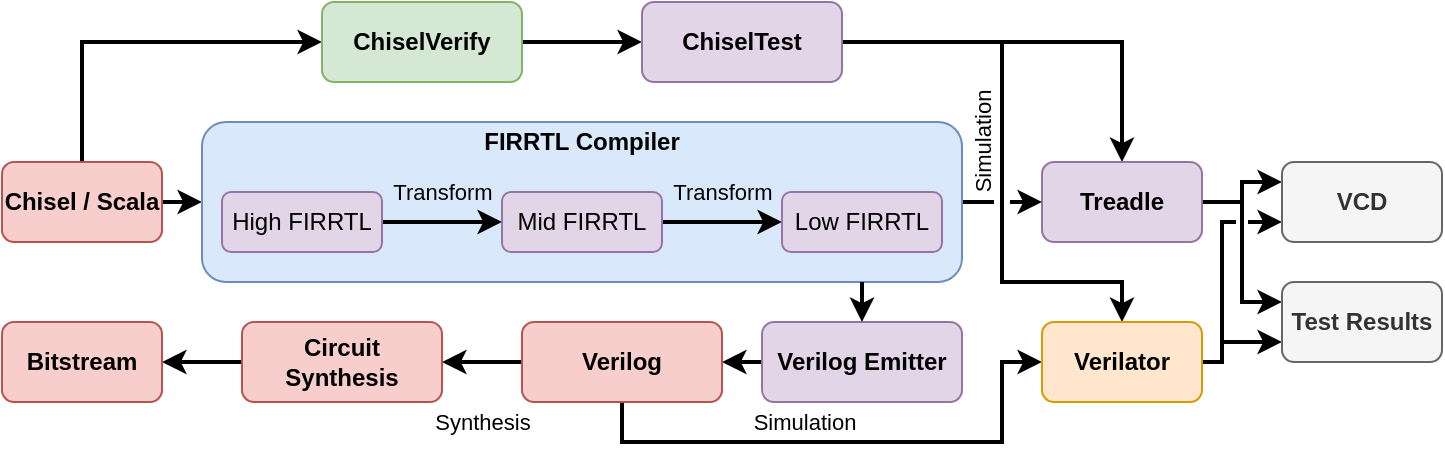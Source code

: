 <mxfile version="17.4.2" type="device"><diagram id="BzNS3ilElo-Cfu8rUI5-" name="Page-1"><mxGraphModel dx="1203" dy="900" grid="1" gridSize="10" guides="1" tooltips="1" connect="1" arrows="1" fold="1" page="1" pageScale="1" pageWidth="827" pageHeight="1169" math="0" shadow="0"><root><mxCell id="0"/><mxCell id="1" parent="0"/><mxCell id="d_8QwRyxISsXqpGKc2X3-22" value="Low FIRRTL" style="rounded=1;whiteSpace=wrap;html=1;fillColor=#e1d5e7;strokeColor=#9673a6;" vertex="1" parent="1"><mxGeometry x="430" y="150" width="80" height="30" as="geometry"/></mxCell><mxCell id="d_8QwRyxISsXqpGKc2X3-11" style="edgeStyle=orthogonalEdgeStyle;rounded=0;orthogonalLoop=1;jettySize=auto;html=1;exitX=1;exitY=0.5;exitDx=0;exitDy=0;entryX=0;entryY=0.5;entryDx=0;entryDy=0;labelBackgroundColor=none;strokeWidth=2;" edge="1" parent="1" source="HUTt1HsUT65NJcxqhgYI-1" target="d_8QwRyxISsXqpGKc2X3-4"><mxGeometry relative="1" as="geometry"/></mxCell><mxCell id="d_8QwRyxISsXqpGKc2X3-37" style="edgeStyle=orthogonalEdgeStyle;rounded=0;jumpStyle=gap;jumpSize=4;orthogonalLoop=1;jettySize=auto;html=1;exitX=0.5;exitY=0;exitDx=0;exitDy=0;entryX=0;entryY=0.5;entryDx=0;entryDy=0;labelBackgroundColor=none;strokeWidth=2;" edge="1" parent="1" source="HUTt1HsUT65NJcxqhgYI-1" target="d_8QwRyxISsXqpGKc2X3-1"><mxGeometry relative="1" as="geometry"/></mxCell><mxCell id="HUTt1HsUT65NJcxqhgYI-1" value="&lt;b&gt;Chisel / Scala&lt;/b&gt;" style="rounded=1;whiteSpace=wrap;html=1;fillColor=#f8cecc;strokeColor=#b85450;" parent="1" vertex="1"><mxGeometry x="40" y="120" width="80" height="40" as="geometry"/></mxCell><mxCell id="d_8QwRyxISsXqpGKc2X3-38" style="edgeStyle=orthogonalEdgeStyle;rounded=0;jumpStyle=gap;jumpSize=4;orthogonalLoop=1;jettySize=auto;html=1;exitX=1;exitY=0.5;exitDx=0;exitDy=0;entryX=0;entryY=0.5;entryDx=0;entryDy=0;labelBackgroundColor=none;strokeWidth=2;" edge="1" parent="1" source="d_8QwRyxISsXqpGKc2X3-1" target="d_8QwRyxISsXqpGKc2X3-2"><mxGeometry relative="1" as="geometry"/></mxCell><mxCell id="d_8QwRyxISsXqpGKc2X3-1" value="&lt;b&gt;ChiselVerify&lt;/b&gt;" style="rounded=1;whiteSpace=wrap;html=1;fillColor=#d5e8d4;strokeColor=#82b366;" vertex="1" parent="1"><mxGeometry x="200" y="40" width="100" height="40" as="geometry"/></mxCell><mxCell id="d_8QwRyxISsXqpGKc2X3-39" style="edgeStyle=orthogonalEdgeStyle;rounded=0;jumpStyle=gap;jumpSize=4;orthogonalLoop=1;jettySize=auto;html=1;exitX=1;exitY=0.5;exitDx=0;exitDy=0;entryX=0.5;entryY=0;entryDx=0;entryDy=0;labelBackgroundColor=none;strokeWidth=2;" edge="1" parent="1" source="d_8QwRyxISsXqpGKc2X3-2" target="d_8QwRyxISsXqpGKc2X3-3"><mxGeometry relative="1" as="geometry"/></mxCell><mxCell id="d_8QwRyxISsXqpGKc2X3-40" style="edgeStyle=orthogonalEdgeStyle;rounded=0;jumpStyle=gap;jumpSize=4;orthogonalLoop=1;jettySize=auto;html=1;exitX=1;exitY=0.5;exitDx=0;exitDy=0;entryX=0.5;entryY=0;entryDx=0;entryDy=0;labelBackgroundColor=none;strokeWidth=2;" edge="1" parent="1" source="d_8QwRyxISsXqpGKc2X3-2" target="d_8QwRyxISsXqpGKc2X3-18"><mxGeometry relative="1" as="geometry"><Array as="points"><mxPoint x="540" y="60"/><mxPoint x="540" y="180"/><mxPoint x="600" y="180"/></Array></mxGeometry></mxCell><mxCell id="d_8QwRyxISsXqpGKc2X3-2" value="&lt;b&gt;ChiselTest&lt;/b&gt;" style="rounded=1;whiteSpace=wrap;html=1;fillColor=#e1d5e7;strokeColor=#9673a6;" vertex="1" parent="1"><mxGeometry x="360" y="40" width="100" height="40" as="geometry"/></mxCell><mxCell id="d_8QwRyxISsXqpGKc2X3-26" style="edgeStyle=orthogonalEdgeStyle;rounded=0;orthogonalLoop=1;jettySize=auto;html=1;exitX=1;exitY=0.5;exitDx=0;exitDy=0;entryX=0;entryY=0.25;entryDx=0;entryDy=0;labelBackgroundColor=none;strokeWidth=2;" edge="1" parent="1" source="d_8QwRyxISsXqpGKc2X3-3" target="d_8QwRyxISsXqpGKc2X3-24"><mxGeometry relative="1" as="geometry"/></mxCell><mxCell id="d_8QwRyxISsXqpGKc2X3-28" style="edgeStyle=orthogonalEdgeStyle;rounded=0;orthogonalLoop=1;jettySize=auto;html=1;exitX=1;exitY=0.5;exitDx=0;exitDy=0;entryX=0;entryY=0.25;entryDx=0;entryDy=0;labelBackgroundColor=none;strokeWidth=2;jumpStyle=gap;" edge="1" parent="1" source="d_8QwRyxISsXqpGKc2X3-3" target="d_8QwRyxISsXqpGKc2X3-25"><mxGeometry relative="1" as="geometry"/></mxCell><mxCell id="d_8QwRyxISsXqpGKc2X3-3" value="&lt;b&gt;Treadle&lt;/b&gt;" style="rounded=1;whiteSpace=wrap;html=1;fillColor=#e1d5e7;strokeColor=#9673a6;" vertex="1" parent="1"><mxGeometry x="560" y="120" width="80" height="40" as="geometry"/></mxCell><mxCell id="d_8QwRyxISsXqpGKc2X3-14" style="edgeStyle=orthogonalEdgeStyle;rounded=0;orthogonalLoop=1;jettySize=auto;html=1;exitX=1;exitY=0.5;exitDx=0;exitDy=0;entryX=0;entryY=0.5;entryDx=0;entryDy=0;labelBackgroundColor=none;strokeWidth=2;jumpStyle=gap;" edge="1" parent="1" source="d_8QwRyxISsXqpGKc2X3-4" target="d_8QwRyxISsXqpGKc2X3-3"><mxGeometry relative="1" as="geometry"><mxPoint x="520" y="170" as="sourcePoint"/></mxGeometry></mxCell><mxCell id="d_8QwRyxISsXqpGKc2X3-36" value="Simulation" style="edgeLabel;html=1;align=center;verticalAlign=middle;resizable=0;points=[];labelBackgroundColor=default;rotation=-90;" vertex="1" connectable="0" parent="d_8QwRyxISsXqpGKc2X3-14"><mxGeometry x="-0.248" relative="1" as="geometry"><mxPoint x="-5" y="-30" as="offset"/></mxGeometry></mxCell><mxCell id="d_8QwRyxISsXqpGKc2X3-4" value="" style="rounded=1;whiteSpace=wrap;html=1;fillColor=#dae8fc;strokeColor=#6c8ebf;" vertex="1" parent="1"><mxGeometry x="140" y="100" width="380" height="80" as="geometry"/></mxCell><mxCell id="d_8QwRyxISsXqpGKc2X3-5" value="&lt;span style=&quot;&quot;&gt;Transform&lt;/span&gt;" style="edgeStyle=orthogonalEdgeStyle;rounded=0;orthogonalLoop=1;jettySize=auto;html=1;exitX=1;exitY=0.5;exitDx=0;exitDy=0;entryX=0;entryY=0.5;entryDx=0;entryDy=0;strokeWidth=2;labelBackgroundColor=none;" edge="1" parent="1" source="d_8QwRyxISsXqpGKc2X3-6" target="d_8QwRyxISsXqpGKc2X3-8"><mxGeometry y="15" relative="1" as="geometry"><mxPoint as="offset"/></mxGeometry></mxCell><mxCell id="d_8QwRyxISsXqpGKc2X3-6" value="High FIRRTL" style="rounded=1;whiteSpace=wrap;html=1;fillColor=#e1d5e7;strokeColor=#9673a6;" vertex="1" parent="1"><mxGeometry x="150" y="135" width="80" height="30" as="geometry"/></mxCell><mxCell id="d_8QwRyxISsXqpGKc2X3-7" value="&lt;span style=&quot;&quot;&gt;Transform&lt;/span&gt;" style="edgeStyle=orthogonalEdgeStyle;rounded=0;orthogonalLoop=1;jettySize=auto;html=1;exitX=1;exitY=0.5;exitDx=0;exitDy=0;entryX=0;entryY=0.5;entryDx=0;entryDy=0;strokeWidth=2;labelBackgroundColor=none;" edge="1" parent="1" source="d_8QwRyxISsXqpGKc2X3-8" target="d_8QwRyxISsXqpGKc2X3-9"><mxGeometry y="15" relative="1" as="geometry"><mxPoint as="offset"/></mxGeometry></mxCell><mxCell id="d_8QwRyxISsXqpGKc2X3-8" value="Mid FIRRTL" style="rounded=1;whiteSpace=wrap;html=1;fillColor=#e1d5e7;strokeColor=#9673a6;" vertex="1" parent="1"><mxGeometry x="290" y="135" width="80" height="30" as="geometry"/></mxCell><mxCell id="d_8QwRyxISsXqpGKc2X3-9" value="Low FIRRTL" style="rounded=1;whiteSpace=wrap;html=1;fillColor=#e1d5e7;strokeColor=#9673a6;" vertex="1" parent="1"><mxGeometry x="430" y="135" width="80" height="30" as="geometry"/></mxCell><mxCell id="d_8QwRyxISsXqpGKc2X3-10" value="&lt;b&gt;FIRRTL Compiler&lt;/b&gt;" style="text;html=1;strokeColor=none;fillColor=none;align=center;verticalAlign=middle;whiteSpace=wrap;rounded=0;" vertex="1" parent="1"><mxGeometry x="270" y="100" width="120" height="20" as="geometry"/></mxCell><mxCell id="d_8QwRyxISsXqpGKc2X3-17" style="edgeStyle=orthogonalEdgeStyle;rounded=0;orthogonalLoop=1;jettySize=auto;html=1;exitX=0;exitY=0.5;exitDx=0;exitDy=0;entryX=1;entryY=0.5;entryDx=0;entryDy=0;labelBackgroundColor=none;strokeWidth=2;" edge="1" parent="1" source="d_8QwRyxISsXqpGKc2X3-12" target="d_8QwRyxISsXqpGKc2X3-13"><mxGeometry relative="1" as="geometry"/></mxCell><mxCell id="d_8QwRyxISsXqpGKc2X3-12" value="&lt;b&gt;Verilog Emitter&lt;/b&gt;" style="rounded=1;whiteSpace=wrap;html=1;fillColor=#e1d5e7;strokeColor=#9673a6;" vertex="1" parent="1"><mxGeometry x="420" y="200" width="100" height="40" as="geometry"/></mxCell><mxCell id="d_8QwRyxISsXqpGKc2X3-20" style="edgeStyle=orthogonalEdgeStyle;rounded=0;orthogonalLoop=1;jettySize=auto;html=1;exitX=0.5;exitY=1;exitDx=0;exitDy=0;entryX=0;entryY=0.5;entryDx=0;entryDy=0;labelBackgroundColor=none;strokeWidth=2;" edge="1" parent="1" source="d_8QwRyxISsXqpGKc2X3-13" target="d_8QwRyxISsXqpGKc2X3-18"><mxGeometry relative="1" as="geometry"><Array as="points"><mxPoint x="360" y="260"/><mxPoint x="540" y="260"/><mxPoint x="540" y="200"/></Array></mxGeometry></mxCell><mxCell id="d_8QwRyxISsXqpGKc2X3-35" value="Simulation" style="edgeLabel;html=1;align=center;verticalAlign=middle;resizable=0;points=[];labelBackgroundColor=default;" vertex="1" connectable="0" parent="d_8QwRyxISsXqpGKc2X3-20"><mxGeometry x="-0.19" relative="1" as="geometry"><mxPoint x="1" y="-10" as="offset"/></mxGeometry></mxCell><mxCell id="d_8QwRyxISsXqpGKc2X3-31" style="edgeStyle=orthogonalEdgeStyle;rounded=0;jumpStyle=gap;jumpSize=4;orthogonalLoop=1;jettySize=auto;html=1;exitX=0;exitY=0.5;exitDx=0;exitDy=0;entryX=1;entryY=0.5;entryDx=0;entryDy=0;labelBackgroundColor=none;strokeWidth=2;" edge="1" parent="1" source="d_8QwRyxISsXqpGKc2X3-13" target="d_8QwRyxISsXqpGKc2X3-30"><mxGeometry relative="1" as="geometry"/></mxCell><mxCell id="d_8QwRyxISsXqpGKc2X3-34" value="Synthesis" style="edgeLabel;html=1;align=center;verticalAlign=middle;resizable=0;points=[];" vertex="1" connectable="0" parent="d_8QwRyxISsXqpGKc2X3-31"><mxGeometry x="-0.288" relative="1" as="geometry"><mxPoint x="-6" y="30" as="offset"/></mxGeometry></mxCell><mxCell id="d_8QwRyxISsXqpGKc2X3-13" value="&lt;b&gt;Verilog&lt;/b&gt;" style="rounded=1;whiteSpace=wrap;html=1;fillColor=#f8cecc;strokeColor=#b85450;" vertex="1" parent="1"><mxGeometry x="300" y="200" width="100" height="40" as="geometry"/></mxCell><mxCell id="d_8QwRyxISsXqpGKc2X3-27" style="edgeStyle=orthogonalEdgeStyle;rounded=0;orthogonalLoop=1;jettySize=auto;html=1;exitX=1;exitY=0.5;exitDx=0;exitDy=0;entryX=0;entryY=0.75;entryDx=0;entryDy=0;labelBackgroundColor=none;strokeWidth=2;" edge="1" parent="1" source="d_8QwRyxISsXqpGKc2X3-18" target="d_8QwRyxISsXqpGKc2X3-25"><mxGeometry relative="1" as="geometry"><Array as="points"><mxPoint x="650" y="220"/><mxPoint x="650" y="210"/></Array></mxGeometry></mxCell><mxCell id="d_8QwRyxISsXqpGKc2X3-29" style="edgeStyle=orthogonalEdgeStyle;rounded=0;orthogonalLoop=1;jettySize=auto;html=1;exitX=1;exitY=0.5;exitDx=0;exitDy=0;entryX=0;entryY=0.75;entryDx=0;entryDy=0;labelBackgroundColor=none;strokeWidth=2;jumpStyle=gap;jumpSize=4;" edge="1" parent="1" source="d_8QwRyxISsXqpGKc2X3-18" target="d_8QwRyxISsXqpGKc2X3-24"><mxGeometry relative="1" as="geometry"><Array as="points"><mxPoint x="650" y="220"/><mxPoint x="650" y="150"/></Array></mxGeometry></mxCell><mxCell id="d_8QwRyxISsXqpGKc2X3-18" value="&lt;b&gt;Verilator&lt;/b&gt;" style="rounded=1;whiteSpace=wrap;html=1;fillColor=#ffe6cc;strokeColor=#d79b00;" vertex="1" parent="1"><mxGeometry x="560" y="200" width="80" height="40" as="geometry"/></mxCell><mxCell id="d_8QwRyxISsXqpGKc2X3-23" style="edgeStyle=orthogonalEdgeStyle;rounded=0;orthogonalLoop=1;jettySize=auto;html=1;exitX=0.5;exitY=1;exitDx=0;exitDy=0;entryX=0.5;entryY=0;entryDx=0;entryDy=0;labelBackgroundColor=none;strokeWidth=2;" edge="1" parent="1" source="d_8QwRyxISsXqpGKc2X3-22" target="d_8QwRyxISsXqpGKc2X3-12"><mxGeometry relative="1" as="geometry"/></mxCell><mxCell id="d_8QwRyxISsXqpGKc2X3-24" value="&lt;b&gt;VCD&lt;/b&gt;" style="rounded=1;whiteSpace=wrap;html=1;fillColor=#f5f5f5;strokeColor=#666666;fontColor=#333333;" vertex="1" parent="1"><mxGeometry x="680" y="120" width="80" height="40" as="geometry"/></mxCell><mxCell id="d_8QwRyxISsXqpGKc2X3-25" value="&lt;b&gt;Test Results&lt;/b&gt;" style="rounded=1;whiteSpace=wrap;html=1;fillColor=#f5f5f5;strokeColor=#666666;fontColor=#333333;" vertex="1" parent="1"><mxGeometry x="680" y="180" width="80" height="40" as="geometry"/></mxCell><mxCell id="d_8QwRyxISsXqpGKc2X3-33" style="edgeStyle=orthogonalEdgeStyle;rounded=0;jumpStyle=gap;jumpSize=4;orthogonalLoop=1;jettySize=auto;html=1;exitX=0;exitY=0.5;exitDx=0;exitDy=0;entryX=1;entryY=0.5;entryDx=0;entryDy=0;labelBackgroundColor=none;strokeWidth=2;" edge="1" parent="1" source="d_8QwRyxISsXqpGKc2X3-30" target="d_8QwRyxISsXqpGKc2X3-32"><mxGeometry relative="1" as="geometry"/></mxCell><mxCell id="d_8QwRyxISsXqpGKc2X3-30" value="&lt;b&gt;Circuit Synthesis&lt;/b&gt;" style="rounded=1;whiteSpace=wrap;html=1;fillColor=#f8cecc;strokeColor=#b85450;" vertex="1" parent="1"><mxGeometry x="160" y="200" width="100" height="40" as="geometry"/></mxCell><mxCell id="d_8QwRyxISsXqpGKc2X3-32" value="&lt;b&gt;Bitstream&lt;/b&gt;" style="rounded=1;whiteSpace=wrap;html=1;fillColor=#f8cecc;strokeColor=#b85450;" vertex="1" parent="1"><mxGeometry x="40" y="200" width="80" height="40" as="geometry"/></mxCell></root></mxGraphModel></diagram></mxfile>